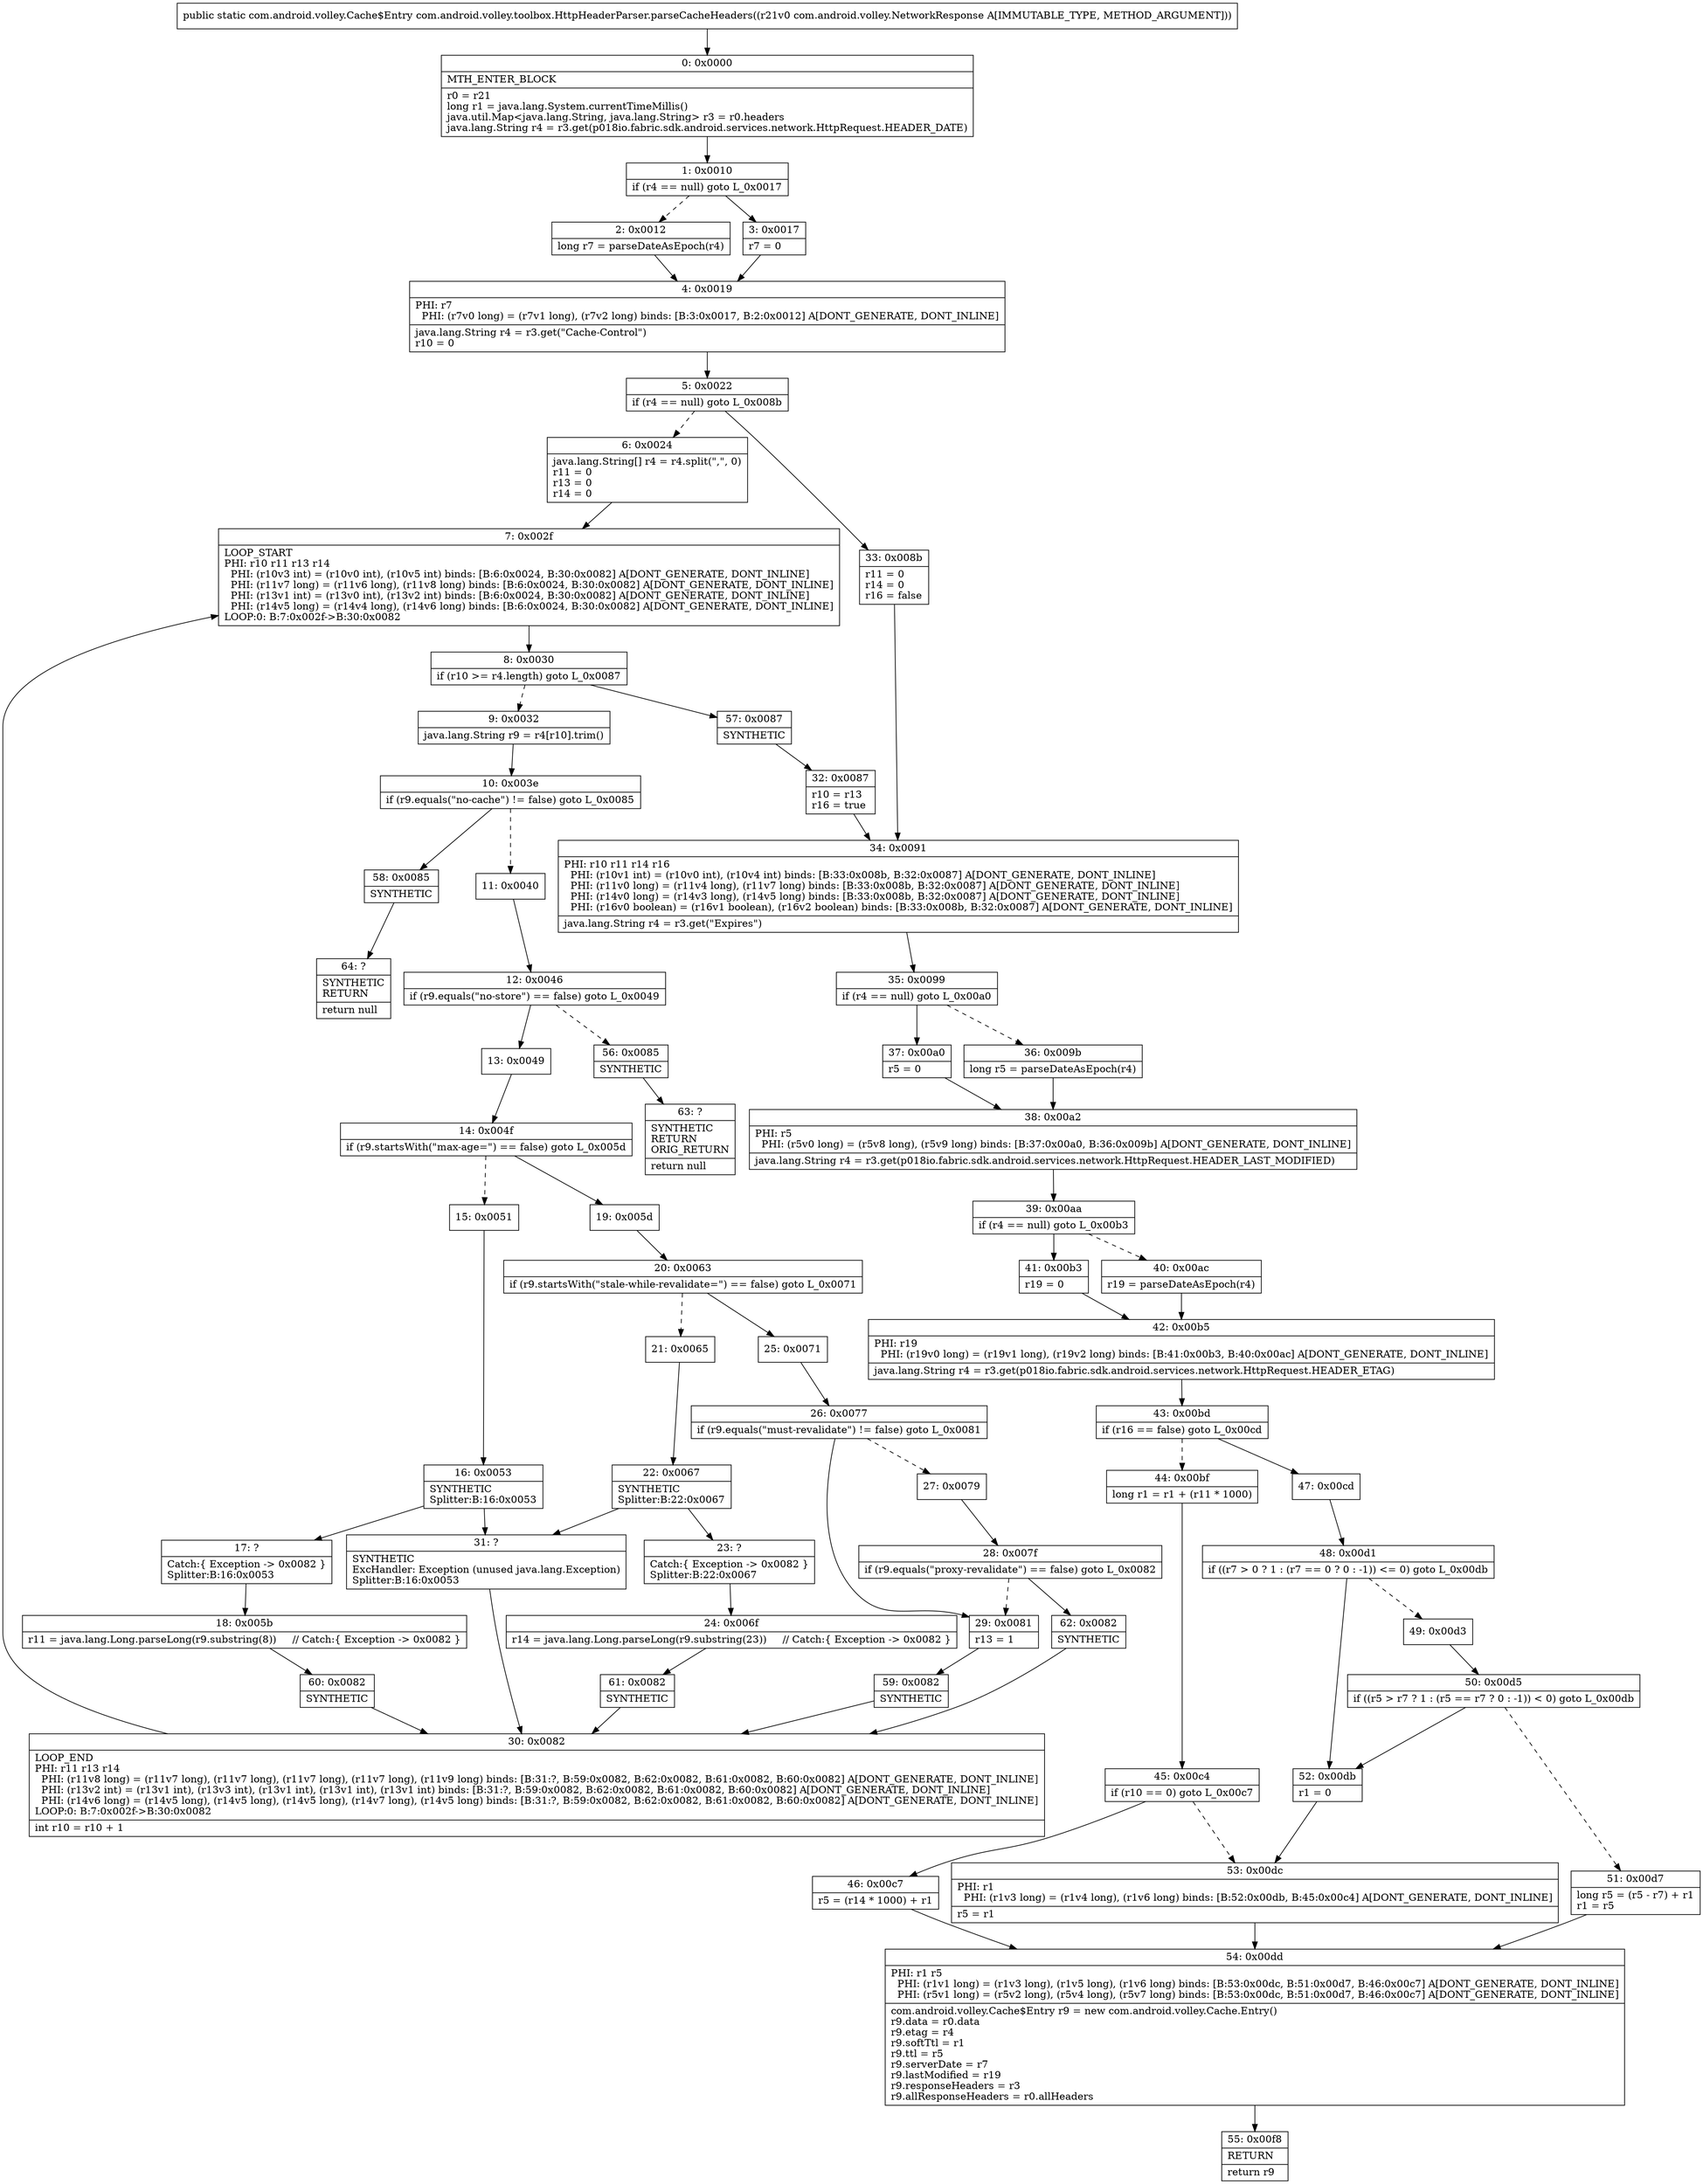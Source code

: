 digraph "CFG forcom.android.volley.toolbox.HttpHeaderParser.parseCacheHeaders(Lcom\/android\/volley\/NetworkResponse;)Lcom\/android\/volley\/Cache$Entry;" {
Node_0 [shape=record,label="{0\:\ 0x0000|MTH_ENTER_BLOCK\l|r0 = r21\llong r1 = java.lang.System.currentTimeMillis()\ljava.util.Map\<java.lang.String, java.lang.String\> r3 = r0.headers\ljava.lang.String r4 = r3.get(p018io.fabric.sdk.android.services.network.HttpRequest.HEADER_DATE)\l}"];
Node_1 [shape=record,label="{1\:\ 0x0010|if (r4 == null) goto L_0x0017\l}"];
Node_2 [shape=record,label="{2\:\ 0x0012|long r7 = parseDateAsEpoch(r4)\l}"];
Node_3 [shape=record,label="{3\:\ 0x0017|r7 = 0\l}"];
Node_4 [shape=record,label="{4\:\ 0x0019|PHI: r7 \l  PHI: (r7v0 long) = (r7v1 long), (r7v2 long) binds: [B:3:0x0017, B:2:0x0012] A[DONT_GENERATE, DONT_INLINE]\l|java.lang.String r4 = r3.get(\"Cache\-Control\")\lr10 = 0\l}"];
Node_5 [shape=record,label="{5\:\ 0x0022|if (r4 == null) goto L_0x008b\l}"];
Node_6 [shape=record,label="{6\:\ 0x0024|java.lang.String[] r4 = r4.split(\",\", 0)\lr11 = 0\lr13 = 0\lr14 = 0\l}"];
Node_7 [shape=record,label="{7\:\ 0x002f|LOOP_START\lPHI: r10 r11 r13 r14 \l  PHI: (r10v3 int) = (r10v0 int), (r10v5 int) binds: [B:6:0x0024, B:30:0x0082] A[DONT_GENERATE, DONT_INLINE]\l  PHI: (r11v7 long) = (r11v6 long), (r11v8 long) binds: [B:6:0x0024, B:30:0x0082] A[DONT_GENERATE, DONT_INLINE]\l  PHI: (r13v1 int) = (r13v0 int), (r13v2 int) binds: [B:6:0x0024, B:30:0x0082] A[DONT_GENERATE, DONT_INLINE]\l  PHI: (r14v5 long) = (r14v4 long), (r14v6 long) binds: [B:6:0x0024, B:30:0x0082] A[DONT_GENERATE, DONT_INLINE]\lLOOP:0: B:7:0x002f\-\>B:30:0x0082\l}"];
Node_8 [shape=record,label="{8\:\ 0x0030|if (r10 \>= r4.length) goto L_0x0087\l}"];
Node_9 [shape=record,label="{9\:\ 0x0032|java.lang.String r9 = r4[r10].trim()\l}"];
Node_10 [shape=record,label="{10\:\ 0x003e|if (r9.equals(\"no\-cache\") != false) goto L_0x0085\l}"];
Node_11 [shape=record,label="{11\:\ 0x0040}"];
Node_12 [shape=record,label="{12\:\ 0x0046|if (r9.equals(\"no\-store\") == false) goto L_0x0049\l}"];
Node_13 [shape=record,label="{13\:\ 0x0049}"];
Node_14 [shape=record,label="{14\:\ 0x004f|if (r9.startsWith(\"max\-age=\") == false) goto L_0x005d\l}"];
Node_15 [shape=record,label="{15\:\ 0x0051}"];
Node_16 [shape=record,label="{16\:\ 0x0053|SYNTHETIC\lSplitter:B:16:0x0053\l}"];
Node_17 [shape=record,label="{17\:\ ?|Catch:\{ Exception \-\> 0x0082 \}\lSplitter:B:16:0x0053\l}"];
Node_18 [shape=record,label="{18\:\ 0x005b|r11 = java.lang.Long.parseLong(r9.substring(8))     \/\/ Catch:\{ Exception \-\> 0x0082 \}\l}"];
Node_19 [shape=record,label="{19\:\ 0x005d}"];
Node_20 [shape=record,label="{20\:\ 0x0063|if (r9.startsWith(\"stale\-while\-revalidate=\") == false) goto L_0x0071\l}"];
Node_21 [shape=record,label="{21\:\ 0x0065}"];
Node_22 [shape=record,label="{22\:\ 0x0067|SYNTHETIC\lSplitter:B:22:0x0067\l}"];
Node_23 [shape=record,label="{23\:\ ?|Catch:\{ Exception \-\> 0x0082 \}\lSplitter:B:22:0x0067\l}"];
Node_24 [shape=record,label="{24\:\ 0x006f|r14 = java.lang.Long.parseLong(r9.substring(23))     \/\/ Catch:\{ Exception \-\> 0x0082 \}\l}"];
Node_25 [shape=record,label="{25\:\ 0x0071}"];
Node_26 [shape=record,label="{26\:\ 0x0077|if (r9.equals(\"must\-revalidate\") != false) goto L_0x0081\l}"];
Node_27 [shape=record,label="{27\:\ 0x0079}"];
Node_28 [shape=record,label="{28\:\ 0x007f|if (r9.equals(\"proxy\-revalidate\") == false) goto L_0x0082\l}"];
Node_29 [shape=record,label="{29\:\ 0x0081|r13 = 1\l}"];
Node_30 [shape=record,label="{30\:\ 0x0082|LOOP_END\lPHI: r11 r13 r14 \l  PHI: (r11v8 long) = (r11v7 long), (r11v7 long), (r11v7 long), (r11v7 long), (r11v9 long) binds: [B:31:?, B:59:0x0082, B:62:0x0082, B:61:0x0082, B:60:0x0082] A[DONT_GENERATE, DONT_INLINE]\l  PHI: (r13v2 int) = (r13v1 int), (r13v3 int), (r13v1 int), (r13v1 int), (r13v1 int) binds: [B:31:?, B:59:0x0082, B:62:0x0082, B:61:0x0082, B:60:0x0082] A[DONT_GENERATE, DONT_INLINE]\l  PHI: (r14v6 long) = (r14v5 long), (r14v5 long), (r14v5 long), (r14v7 long), (r14v5 long) binds: [B:31:?, B:59:0x0082, B:62:0x0082, B:61:0x0082, B:60:0x0082] A[DONT_GENERATE, DONT_INLINE]\lLOOP:0: B:7:0x002f\-\>B:30:0x0082\l|int r10 = r10 + 1\l}"];
Node_31 [shape=record,label="{31\:\ ?|SYNTHETIC\lExcHandler: Exception (unused java.lang.Exception)\lSplitter:B:16:0x0053\l}"];
Node_32 [shape=record,label="{32\:\ 0x0087|r10 = r13\lr16 = true\l}"];
Node_33 [shape=record,label="{33\:\ 0x008b|r11 = 0\lr14 = 0\lr16 = false\l}"];
Node_34 [shape=record,label="{34\:\ 0x0091|PHI: r10 r11 r14 r16 \l  PHI: (r10v1 int) = (r10v0 int), (r10v4 int) binds: [B:33:0x008b, B:32:0x0087] A[DONT_GENERATE, DONT_INLINE]\l  PHI: (r11v0 long) = (r11v4 long), (r11v7 long) binds: [B:33:0x008b, B:32:0x0087] A[DONT_GENERATE, DONT_INLINE]\l  PHI: (r14v0 long) = (r14v3 long), (r14v5 long) binds: [B:33:0x008b, B:32:0x0087] A[DONT_GENERATE, DONT_INLINE]\l  PHI: (r16v0 boolean) = (r16v1 boolean), (r16v2 boolean) binds: [B:33:0x008b, B:32:0x0087] A[DONT_GENERATE, DONT_INLINE]\l|java.lang.String r4 = r3.get(\"Expires\")\l}"];
Node_35 [shape=record,label="{35\:\ 0x0099|if (r4 == null) goto L_0x00a0\l}"];
Node_36 [shape=record,label="{36\:\ 0x009b|long r5 = parseDateAsEpoch(r4)\l}"];
Node_37 [shape=record,label="{37\:\ 0x00a0|r5 = 0\l}"];
Node_38 [shape=record,label="{38\:\ 0x00a2|PHI: r5 \l  PHI: (r5v0 long) = (r5v8 long), (r5v9 long) binds: [B:37:0x00a0, B:36:0x009b] A[DONT_GENERATE, DONT_INLINE]\l|java.lang.String r4 = r3.get(p018io.fabric.sdk.android.services.network.HttpRequest.HEADER_LAST_MODIFIED)\l}"];
Node_39 [shape=record,label="{39\:\ 0x00aa|if (r4 == null) goto L_0x00b3\l}"];
Node_40 [shape=record,label="{40\:\ 0x00ac|r19 = parseDateAsEpoch(r4)\l}"];
Node_41 [shape=record,label="{41\:\ 0x00b3|r19 = 0\l}"];
Node_42 [shape=record,label="{42\:\ 0x00b5|PHI: r19 \l  PHI: (r19v0 long) = (r19v1 long), (r19v2 long) binds: [B:41:0x00b3, B:40:0x00ac] A[DONT_GENERATE, DONT_INLINE]\l|java.lang.String r4 = r3.get(p018io.fabric.sdk.android.services.network.HttpRequest.HEADER_ETAG)\l}"];
Node_43 [shape=record,label="{43\:\ 0x00bd|if (r16 == false) goto L_0x00cd\l}"];
Node_44 [shape=record,label="{44\:\ 0x00bf|long r1 = r1 + (r11 * 1000)\l}"];
Node_45 [shape=record,label="{45\:\ 0x00c4|if (r10 == 0) goto L_0x00c7\l}"];
Node_46 [shape=record,label="{46\:\ 0x00c7|r5 = (r14 * 1000) + r1\l}"];
Node_47 [shape=record,label="{47\:\ 0x00cd}"];
Node_48 [shape=record,label="{48\:\ 0x00d1|if ((r7 \> 0 ? 1 : (r7 == 0 ? 0 : \-1)) \<= 0) goto L_0x00db\l}"];
Node_49 [shape=record,label="{49\:\ 0x00d3}"];
Node_50 [shape=record,label="{50\:\ 0x00d5|if ((r5 \> r7 ? 1 : (r5 == r7 ? 0 : \-1)) \< 0) goto L_0x00db\l}"];
Node_51 [shape=record,label="{51\:\ 0x00d7|long r5 = (r5 \- r7) + r1\lr1 = r5\l}"];
Node_52 [shape=record,label="{52\:\ 0x00db|r1 = 0\l}"];
Node_53 [shape=record,label="{53\:\ 0x00dc|PHI: r1 \l  PHI: (r1v3 long) = (r1v4 long), (r1v6 long) binds: [B:52:0x00db, B:45:0x00c4] A[DONT_GENERATE, DONT_INLINE]\l|r5 = r1\l}"];
Node_54 [shape=record,label="{54\:\ 0x00dd|PHI: r1 r5 \l  PHI: (r1v1 long) = (r1v3 long), (r1v5 long), (r1v6 long) binds: [B:53:0x00dc, B:51:0x00d7, B:46:0x00c7] A[DONT_GENERATE, DONT_INLINE]\l  PHI: (r5v1 long) = (r5v2 long), (r5v4 long), (r5v7 long) binds: [B:53:0x00dc, B:51:0x00d7, B:46:0x00c7] A[DONT_GENERATE, DONT_INLINE]\l|com.android.volley.Cache$Entry r9 = new com.android.volley.Cache.Entry()\lr9.data = r0.data\lr9.etag = r4\lr9.softTtl = r1\lr9.ttl = r5\lr9.serverDate = r7\lr9.lastModified = r19\lr9.responseHeaders = r3\lr9.allResponseHeaders = r0.allHeaders\l}"];
Node_55 [shape=record,label="{55\:\ 0x00f8|RETURN\l|return r9\l}"];
Node_56 [shape=record,label="{56\:\ 0x0085|SYNTHETIC\l}"];
Node_57 [shape=record,label="{57\:\ 0x0087|SYNTHETIC\l}"];
Node_58 [shape=record,label="{58\:\ 0x0085|SYNTHETIC\l}"];
Node_59 [shape=record,label="{59\:\ 0x0082|SYNTHETIC\l}"];
Node_60 [shape=record,label="{60\:\ 0x0082|SYNTHETIC\l}"];
Node_61 [shape=record,label="{61\:\ 0x0082|SYNTHETIC\l}"];
Node_62 [shape=record,label="{62\:\ 0x0082|SYNTHETIC\l}"];
Node_63 [shape=record,label="{63\:\ ?|SYNTHETIC\lRETURN\lORIG_RETURN\l|return null\l}"];
Node_64 [shape=record,label="{64\:\ ?|SYNTHETIC\lRETURN\l|return null\l}"];
MethodNode[shape=record,label="{public static com.android.volley.Cache$Entry com.android.volley.toolbox.HttpHeaderParser.parseCacheHeaders((r21v0 com.android.volley.NetworkResponse A[IMMUTABLE_TYPE, METHOD_ARGUMENT])) }"];
MethodNode -> Node_0;
Node_0 -> Node_1;
Node_1 -> Node_2[style=dashed];
Node_1 -> Node_3;
Node_2 -> Node_4;
Node_3 -> Node_4;
Node_4 -> Node_5;
Node_5 -> Node_6[style=dashed];
Node_5 -> Node_33;
Node_6 -> Node_7;
Node_7 -> Node_8;
Node_8 -> Node_9[style=dashed];
Node_8 -> Node_57;
Node_9 -> Node_10;
Node_10 -> Node_11[style=dashed];
Node_10 -> Node_58;
Node_11 -> Node_12;
Node_12 -> Node_13;
Node_12 -> Node_56[style=dashed];
Node_13 -> Node_14;
Node_14 -> Node_15[style=dashed];
Node_14 -> Node_19;
Node_15 -> Node_16;
Node_16 -> Node_17;
Node_16 -> Node_31;
Node_17 -> Node_18;
Node_18 -> Node_60;
Node_19 -> Node_20;
Node_20 -> Node_21[style=dashed];
Node_20 -> Node_25;
Node_21 -> Node_22;
Node_22 -> Node_23;
Node_22 -> Node_31;
Node_23 -> Node_24;
Node_24 -> Node_61;
Node_25 -> Node_26;
Node_26 -> Node_27[style=dashed];
Node_26 -> Node_29;
Node_27 -> Node_28;
Node_28 -> Node_29[style=dashed];
Node_28 -> Node_62;
Node_29 -> Node_59;
Node_30 -> Node_7;
Node_31 -> Node_30;
Node_32 -> Node_34;
Node_33 -> Node_34;
Node_34 -> Node_35;
Node_35 -> Node_36[style=dashed];
Node_35 -> Node_37;
Node_36 -> Node_38;
Node_37 -> Node_38;
Node_38 -> Node_39;
Node_39 -> Node_40[style=dashed];
Node_39 -> Node_41;
Node_40 -> Node_42;
Node_41 -> Node_42;
Node_42 -> Node_43;
Node_43 -> Node_44[style=dashed];
Node_43 -> Node_47;
Node_44 -> Node_45;
Node_45 -> Node_46;
Node_45 -> Node_53[style=dashed];
Node_46 -> Node_54;
Node_47 -> Node_48;
Node_48 -> Node_49[style=dashed];
Node_48 -> Node_52;
Node_49 -> Node_50;
Node_50 -> Node_51[style=dashed];
Node_50 -> Node_52;
Node_51 -> Node_54;
Node_52 -> Node_53;
Node_53 -> Node_54;
Node_54 -> Node_55;
Node_56 -> Node_63;
Node_57 -> Node_32;
Node_58 -> Node_64;
Node_59 -> Node_30;
Node_60 -> Node_30;
Node_61 -> Node_30;
Node_62 -> Node_30;
}

